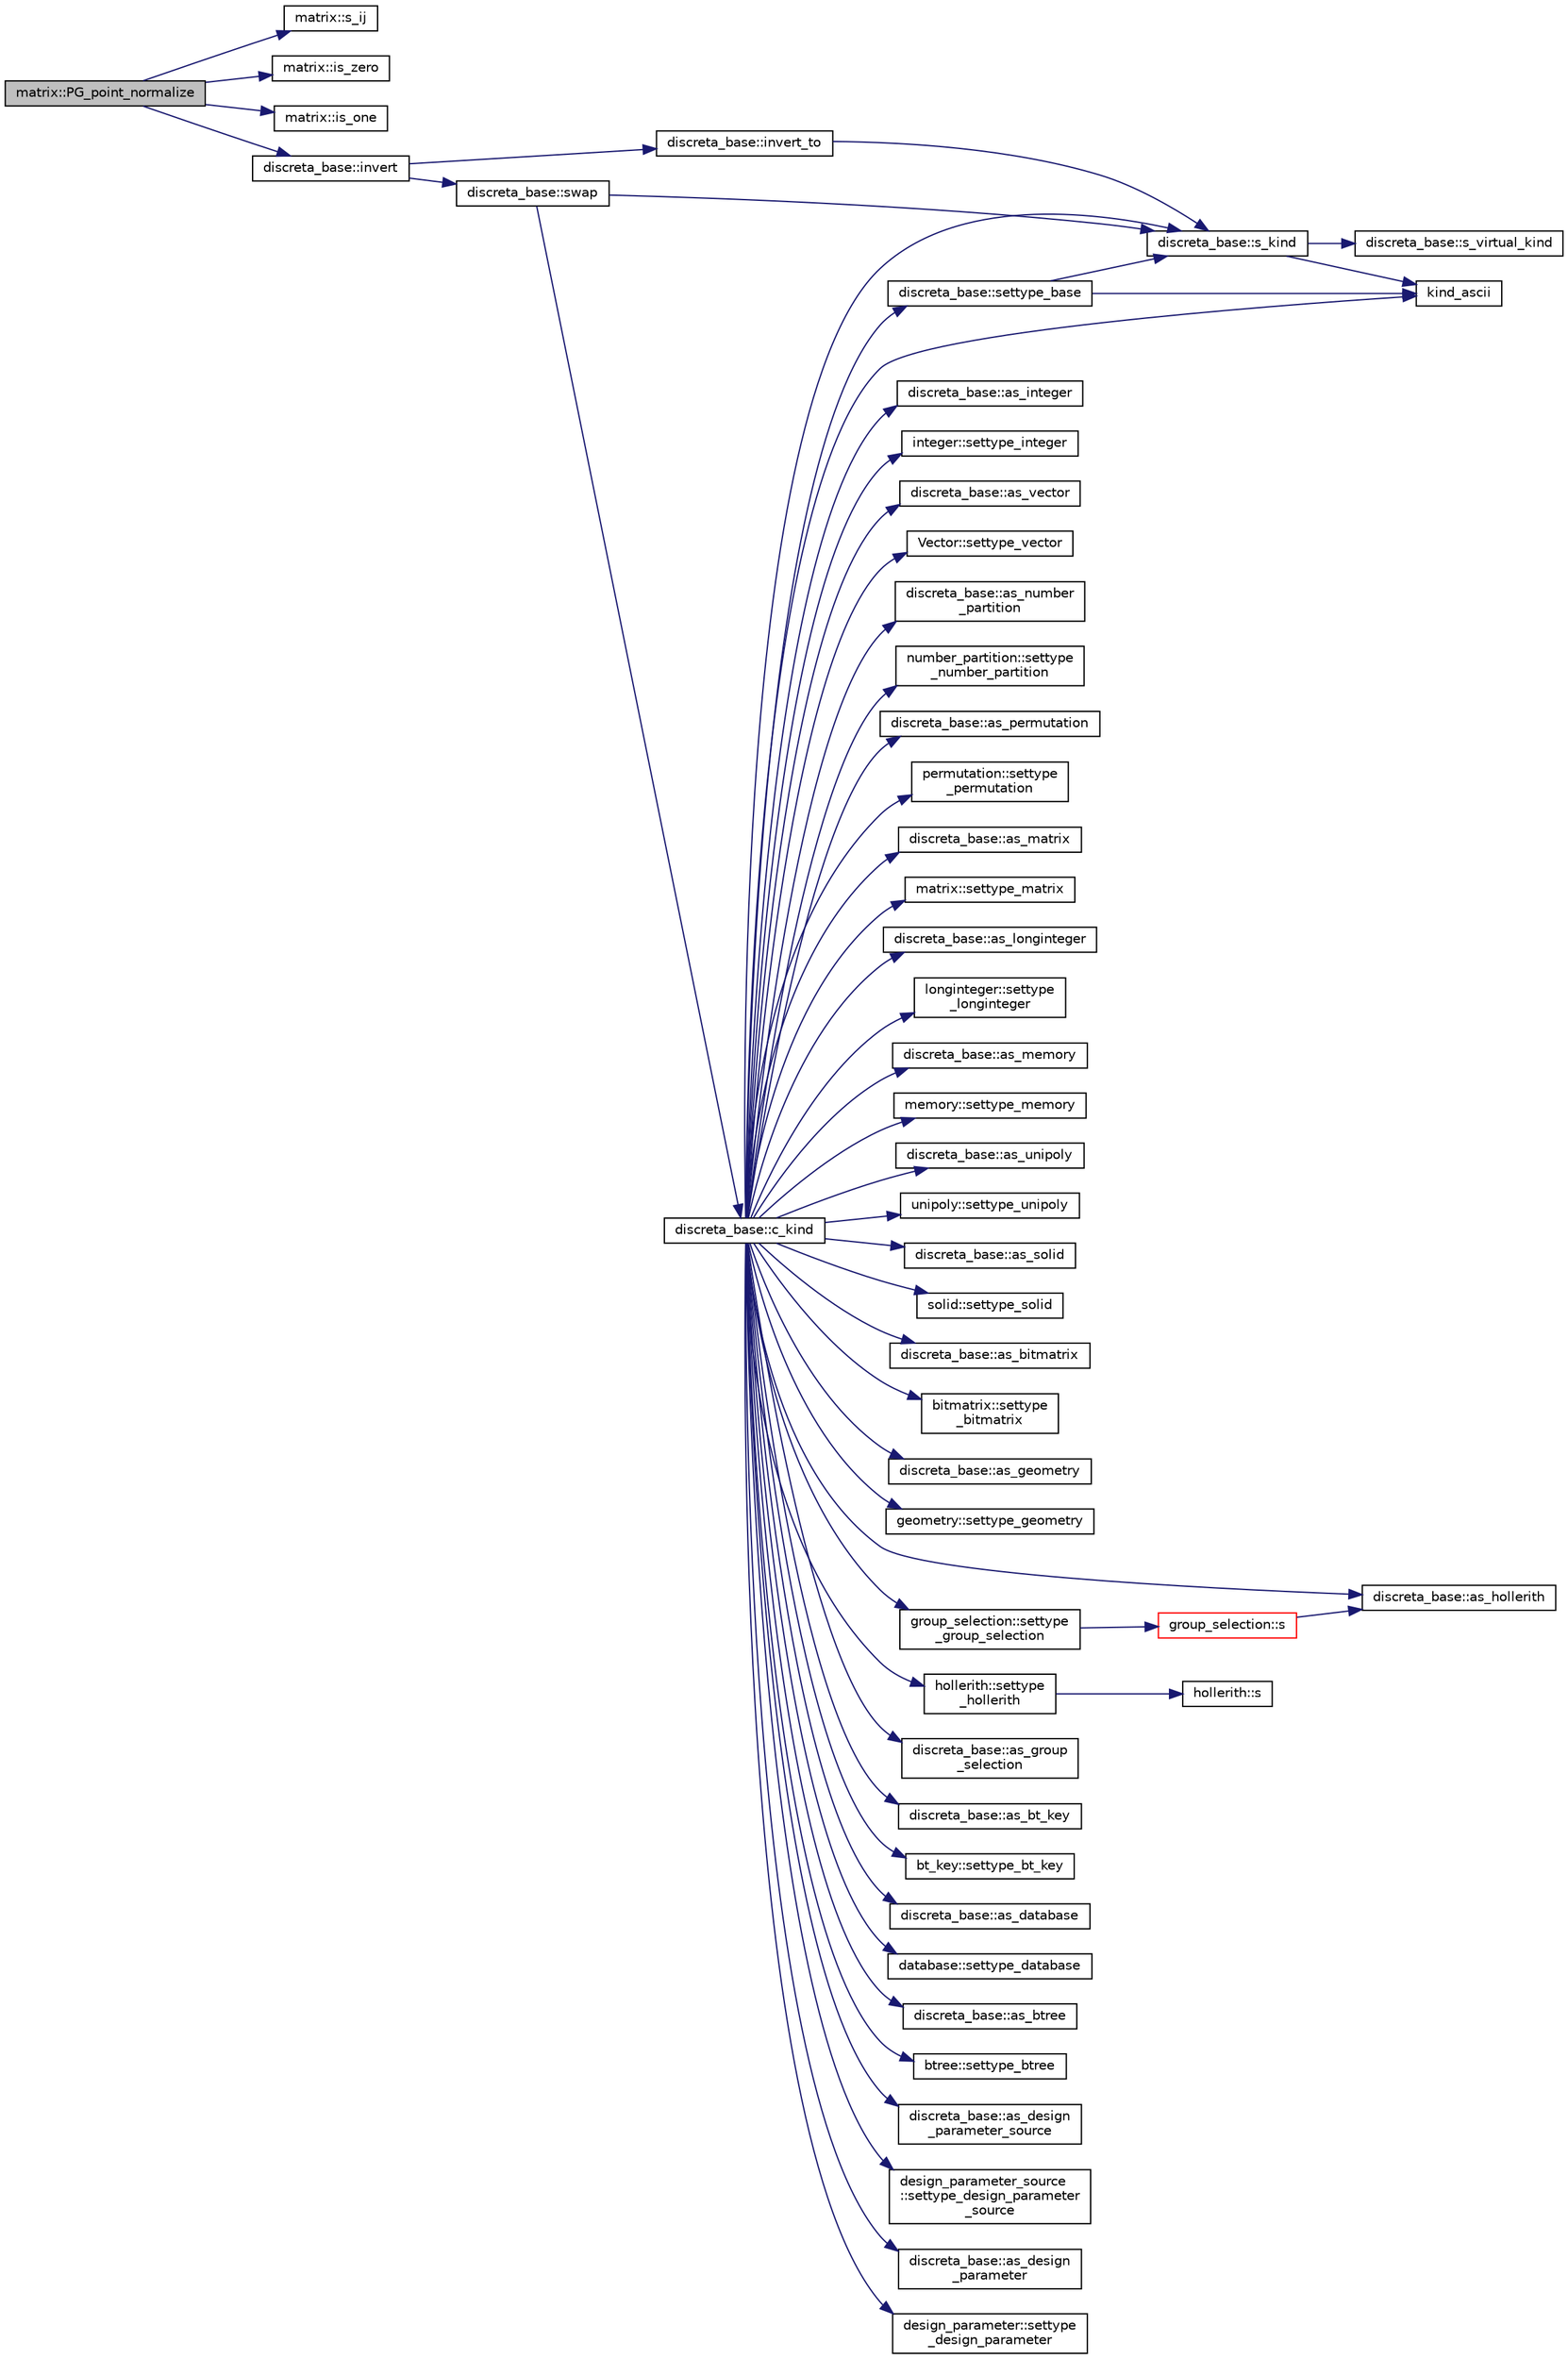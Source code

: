 digraph "matrix::PG_point_normalize"
{
  edge [fontname="Helvetica",fontsize="10",labelfontname="Helvetica",labelfontsize="10"];
  node [fontname="Helvetica",fontsize="10",shape=record];
  rankdir="LR";
  Node1481 [label="matrix::PG_point_normalize",height=0.2,width=0.4,color="black", fillcolor="grey75", style="filled", fontcolor="black"];
  Node1481 -> Node1482 [color="midnightblue",fontsize="10",style="solid",fontname="Helvetica"];
  Node1482 [label="matrix::s_ij",height=0.2,width=0.4,color="black", fillcolor="white", style="filled",URL="$d1/d8d/classmatrix.html#ab36f1b3abd2df280224c50c9debb57df"];
  Node1481 -> Node1483 [color="midnightblue",fontsize="10",style="solid",fontname="Helvetica"];
  Node1483 [label="matrix::is_zero",height=0.2,width=0.4,color="black", fillcolor="white", style="filled",URL="$d1/d8d/classmatrix.html#a1940fae0fd429e77918eaa3d68cecd12"];
  Node1481 -> Node1484 [color="midnightblue",fontsize="10",style="solid",fontname="Helvetica"];
  Node1484 [label="matrix::is_one",height=0.2,width=0.4,color="black", fillcolor="white", style="filled",URL="$d1/d8d/classmatrix.html#a74aa38df064afa998cb0973ac3554ac0"];
  Node1481 -> Node1485 [color="midnightblue",fontsize="10",style="solid",fontname="Helvetica"];
  Node1485 [label="discreta_base::invert",height=0.2,width=0.4,color="black", fillcolor="white", style="filled",URL="$d7/d71/classdiscreta__base.html#a3c415a064ce76e183f000912875dea74"];
  Node1485 -> Node1486 [color="midnightblue",fontsize="10",style="solid",fontname="Helvetica"];
  Node1486 [label="discreta_base::invert_to",height=0.2,width=0.4,color="black", fillcolor="white", style="filled",URL="$d7/d71/classdiscreta__base.html#a874a5ffb467f3896604a3c9bdf0cca50"];
  Node1486 -> Node1487 [color="midnightblue",fontsize="10",style="solid",fontname="Helvetica"];
  Node1487 [label="discreta_base::s_kind",height=0.2,width=0.4,color="black", fillcolor="white", style="filled",URL="$d7/d71/classdiscreta__base.html#a8a830025c74adbbc3362418a7c2ba157"];
  Node1487 -> Node1488 [color="midnightblue",fontsize="10",style="solid",fontname="Helvetica"];
  Node1488 [label="discreta_base::s_virtual_kind",height=0.2,width=0.4,color="black", fillcolor="white", style="filled",URL="$d7/d71/classdiscreta__base.html#a52778a6d6943a468be083d0785d418fb"];
  Node1487 -> Node1489 [color="midnightblue",fontsize="10",style="solid",fontname="Helvetica"];
  Node1489 [label="kind_ascii",height=0.2,width=0.4,color="black", fillcolor="white", style="filled",URL="$d9/d60/discreta_8h.html#ad0ce825a9f29bc6cec27e1b64cfe27bf"];
  Node1485 -> Node1490 [color="midnightblue",fontsize="10",style="solid",fontname="Helvetica"];
  Node1490 [label="discreta_base::swap",height=0.2,width=0.4,color="black", fillcolor="white", style="filled",URL="$d7/d71/classdiscreta__base.html#a2e8acbb9d3476675dac5b6a583b0293e"];
  Node1490 -> Node1487 [color="midnightblue",fontsize="10",style="solid",fontname="Helvetica"];
  Node1490 -> Node1491 [color="midnightblue",fontsize="10",style="solid",fontname="Helvetica"];
  Node1491 [label="discreta_base::c_kind",height=0.2,width=0.4,color="black", fillcolor="white", style="filled",URL="$d7/d71/classdiscreta__base.html#adc2ff61589c2d083688e7a43f333cb62"];
  Node1491 -> Node1492 [color="midnightblue",fontsize="10",style="solid",fontname="Helvetica"];
  Node1492 [label="discreta_base::settype_base",height=0.2,width=0.4,color="black", fillcolor="white", style="filled",URL="$d7/d71/classdiscreta__base.html#a4f42899a89447d1c3993ea07c38f8ad4"];
  Node1492 -> Node1487 [color="midnightblue",fontsize="10",style="solid",fontname="Helvetica"];
  Node1492 -> Node1489 [color="midnightblue",fontsize="10",style="solid",fontname="Helvetica"];
  Node1491 -> Node1493 [color="midnightblue",fontsize="10",style="solid",fontname="Helvetica"];
  Node1493 [label="discreta_base::as_integer",height=0.2,width=0.4,color="black", fillcolor="white", style="filled",URL="$d7/d71/classdiscreta__base.html#a00d7691eaf874fd283d942692fe8dd26"];
  Node1491 -> Node1494 [color="midnightblue",fontsize="10",style="solid",fontname="Helvetica"];
  Node1494 [label="integer::settype_integer",height=0.2,width=0.4,color="black", fillcolor="white", style="filled",URL="$d0/de5/classinteger.html#a6265c65ef311229acd513d748faba796"];
  Node1491 -> Node1495 [color="midnightblue",fontsize="10",style="solid",fontname="Helvetica"];
  Node1495 [label="discreta_base::as_vector",height=0.2,width=0.4,color="black", fillcolor="white", style="filled",URL="$d7/d71/classdiscreta__base.html#a7bdd6cae39c380b128ee9e17e42cf020"];
  Node1491 -> Node1496 [color="midnightblue",fontsize="10",style="solid",fontname="Helvetica"];
  Node1496 [label="Vector::settype_vector",height=0.2,width=0.4,color="black", fillcolor="white", style="filled",URL="$d5/db2/class_vector.html#a34e0d00b18c051f23904a8429fa6c8b4"];
  Node1491 -> Node1497 [color="midnightblue",fontsize="10",style="solid",fontname="Helvetica"];
  Node1497 [label="discreta_base::as_number\l_partition",height=0.2,width=0.4,color="black", fillcolor="white", style="filled",URL="$d7/d71/classdiscreta__base.html#a307aa09de0e925d46697707968ffab00"];
  Node1491 -> Node1498 [color="midnightblue",fontsize="10",style="solid",fontname="Helvetica"];
  Node1498 [label="number_partition::settype\l_number_partition",height=0.2,width=0.4,color="black", fillcolor="white", style="filled",URL="$df/d50/classnumber__partition.html#a3aaec1b557758f643ffc8555bbc358be"];
  Node1491 -> Node1499 [color="midnightblue",fontsize="10",style="solid",fontname="Helvetica"];
  Node1499 [label="discreta_base::as_permutation",height=0.2,width=0.4,color="black", fillcolor="white", style="filled",URL="$d7/d71/classdiscreta__base.html#aa4e72f36a82984239b12ae831e131098"];
  Node1491 -> Node1500 [color="midnightblue",fontsize="10",style="solid",fontname="Helvetica"];
  Node1500 [label="permutation::settype\l_permutation",height=0.2,width=0.4,color="black", fillcolor="white", style="filled",URL="$d0/d08/classpermutation.html#af1eea29f86195cede9562e444664c28c"];
  Node1491 -> Node1501 [color="midnightblue",fontsize="10",style="solid",fontname="Helvetica"];
  Node1501 [label="discreta_base::as_matrix",height=0.2,width=0.4,color="black", fillcolor="white", style="filled",URL="$d7/d71/classdiscreta__base.html#ae4d7f56d917a4707b838fbffde6467ff"];
  Node1491 -> Node1502 [color="midnightblue",fontsize="10",style="solid",fontname="Helvetica"];
  Node1502 [label="matrix::settype_matrix",height=0.2,width=0.4,color="black", fillcolor="white", style="filled",URL="$d1/d8d/classmatrix.html#a1780283a64a789e4084d792683d276bb"];
  Node1491 -> Node1503 [color="midnightblue",fontsize="10",style="solid",fontname="Helvetica"];
  Node1503 [label="discreta_base::as_longinteger",height=0.2,width=0.4,color="black", fillcolor="white", style="filled",URL="$d7/d71/classdiscreta__base.html#a20a094639eb711b10c8694c51937f7cd"];
  Node1491 -> Node1504 [color="midnightblue",fontsize="10",style="solid",fontname="Helvetica"];
  Node1504 [label="longinteger::settype\l_longinteger",height=0.2,width=0.4,color="black", fillcolor="white", style="filled",URL="$d3/d71/classlonginteger.html#ae5f811ece8df31b9ff114368a18e1dc5"];
  Node1491 -> Node1505 [color="midnightblue",fontsize="10",style="solid",fontname="Helvetica"];
  Node1505 [label="discreta_base::as_memory",height=0.2,width=0.4,color="black", fillcolor="white", style="filled",URL="$d7/d71/classdiscreta__base.html#ad94b2d7dce0cd4fa22db57f6e79c4bd2"];
  Node1491 -> Node1506 [color="midnightblue",fontsize="10",style="solid",fontname="Helvetica"];
  Node1506 [label="memory::settype_memory",height=0.2,width=0.4,color="black", fillcolor="white", style="filled",URL="$d8/d99/classmemory.html#a33aae277f9b8fe36b02e9d5da895451b"];
  Node1491 -> Node1507 [color="midnightblue",fontsize="10",style="solid",fontname="Helvetica"];
  Node1507 [label="discreta_base::as_unipoly",height=0.2,width=0.4,color="black", fillcolor="white", style="filled",URL="$d7/d71/classdiscreta__base.html#ad50d8027f039fe5c2478cddb243adc9d"];
  Node1491 -> Node1508 [color="midnightblue",fontsize="10",style="solid",fontname="Helvetica"];
  Node1508 [label="unipoly::settype_unipoly",height=0.2,width=0.4,color="black", fillcolor="white", style="filled",URL="$d1/d89/classunipoly.html#a8db854fcc85c5e1150b1f1b1c005c95b"];
  Node1491 -> Node1509 [color="midnightblue",fontsize="10",style="solid",fontname="Helvetica"];
  Node1509 [label="discreta_base::as_solid",height=0.2,width=0.4,color="black", fillcolor="white", style="filled",URL="$d7/d71/classdiscreta__base.html#a1fc5f2b85ec97ab0a69dd64903c970a5"];
  Node1491 -> Node1510 [color="midnightblue",fontsize="10",style="solid",fontname="Helvetica"];
  Node1510 [label="solid::settype_solid",height=0.2,width=0.4,color="black", fillcolor="white", style="filled",URL="$d8/def/classsolid.html#a775bd4821f75a8aee4ea3d4335ff90e0"];
  Node1491 -> Node1511 [color="midnightblue",fontsize="10",style="solid",fontname="Helvetica"];
  Node1511 [label="discreta_base::as_bitmatrix",height=0.2,width=0.4,color="black", fillcolor="white", style="filled",URL="$d7/d71/classdiscreta__base.html#a071ad54ea8ef6c9d1d15f532e5a76df6"];
  Node1491 -> Node1512 [color="midnightblue",fontsize="10",style="solid",fontname="Helvetica"];
  Node1512 [label="bitmatrix::settype\l_bitmatrix",height=0.2,width=0.4,color="black", fillcolor="white", style="filled",URL="$de/dc8/classbitmatrix.html#acb571d947f9526665ebbdc0ce3e2a973"];
  Node1491 -> Node1513 [color="midnightblue",fontsize="10",style="solid",fontname="Helvetica"];
  Node1513 [label="discreta_base::as_geometry",height=0.2,width=0.4,color="black", fillcolor="white", style="filled",URL="$d7/d71/classdiscreta__base.html#a38fc7b4cdd830703e9d87354b79bc5c8"];
  Node1491 -> Node1514 [color="midnightblue",fontsize="10",style="solid",fontname="Helvetica"];
  Node1514 [label="geometry::settype_geometry",height=0.2,width=0.4,color="black", fillcolor="white", style="filled",URL="$da/d44/classgeometry.html#ab4a336baba6a3f56f5ffa053a5be5ba7"];
  Node1491 -> Node1515 [color="midnightblue",fontsize="10",style="solid",fontname="Helvetica"];
  Node1515 [label="discreta_base::as_hollerith",height=0.2,width=0.4,color="black", fillcolor="white", style="filled",URL="$d7/d71/classdiscreta__base.html#a3e66f82711f314710107e2f29e589690"];
  Node1491 -> Node1516 [color="midnightblue",fontsize="10",style="solid",fontname="Helvetica"];
  Node1516 [label="hollerith::settype\l_hollerith",height=0.2,width=0.4,color="black", fillcolor="white", style="filled",URL="$d8/d99/classhollerith.html#a23bbd4acfc88a0e90f1245f243f51f76"];
  Node1516 -> Node1517 [color="midnightblue",fontsize="10",style="solid",fontname="Helvetica"];
  Node1517 [label="hollerith::s",height=0.2,width=0.4,color="black", fillcolor="white", style="filled",URL="$d8/d99/classhollerith.html#af61fce2d06f211b25fe3838e4dfee77a"];
  Node1491 -> Node1518 [color="midnightblue",fontsize="10",style="solid",fontname="Helvetica"];
  Node1518 [label="discreta_base::as_group\l_selection",height=0.2,width=0.4,color="black", fillcolor="white", style="filled",URL="$d7/d71/classdiscreta__base.html#aae1bac4883c567718bef9fb610abbdc8"];
  Node1491 -> Node1519 [color="midnightblue",fontsize="10",style="solid",fontname="Helvetica"];
  Node1519 [label="group_selection::settype\l_group_selection",height=0.2,width=0.4,color="black", fillcolor="white", style="filled",URL="$d6/db0/classgroup__selection.html#a015ed73b7b8d784bedd4d11ac1fc0ec1"];
  Node1519 -> Node1520 [color="midnightblue",fontsize="10",style="solid",fontname="Helvetica"];
  Node1520 [label="group_selection::s",height=0.2,width=0.4,color="red", fillcolor="white", style="filled",URL="$d6/db0/classgroup__selection.html#a686cb0c6a3a040796b112b8007ea8223"];
  Node1520 -> Node1515 [color="midnightblue",fontsize="10",style="solid",fontname="Helvetica"];
  Node1491 -> Node1522 [color="midnightblue",fontsize="10",style="solid",fontname="Helvetica"];
  Node1522 [label="discreta_base::as_bt_key",height=0.2,width=0.4,color="black", fillcolor="white", style="filled",URL="$d7/d71/classdiscreta__base.html#a2734c6e08dca17cf6588bd5064ec1b9f"];
  Node1491 -> Node1523 [color="midnightblue",fontsize="10",style="solid",fontname="Helvetica"];
  Node1523 [label="bt_key::settype_bt_key",height=0.2,width=0.4,color="black", fillcolor="white", style="filled",URL="$d1/de5/classbt__key.html#a352bb10beb7c789d8d29373035824800"];
  Node1491 -> Node1524 [color="midnightblue",fontsize="10",style="solid",fontname="Helvetica"];
  Node1524 [label="discreta_base::as_database",height=0.2,width=0.4,color="black", fillcolor="white", style="filled",URL="$d7/d71/classdiscreta__base.html#ab055d39d58210a2b03ba3d33703b09a9"];
  Node1491 -> Node1525 [color="midnightblue",fontsize="10",style="solid",fontname="Helvetica"];
  Node1525 [label="database::settype_database",height=0.2,width=0.4,color="black", fillcolor="white", style="filled",URL="$db/d72/classdatabase.html#a014639aa001462e480eb1f3984839b72"];
  Node1491 -> Node1526 [color="midnightblue",fontsize="10",style="solid",fontname="Helvetica"];
  Node1526 [label="discreta_base::as_btree",height=0.2,width=0.4,color="black", fillcolor="white", style="filled",URL="$d7/d71/classdiscreta__base.html#a78e76674cef2ec113c17989c11288778"];
  Node1491 -> Node1527 [color="midnightblue",fontsize="10",style="solid",fontname="Helvetica"];
  Node1527 [label="btree::settype_btree",height=0.2,width=0.4,color="black", fillcolor="white", style="filled",URL="$dd/db0/classbtree.html#a5a1b9773c848908a6050cc733d2d9780"];
  Node1491 -> Node1528 [color="midnightblue",fontsize="10",style="solid",fontname="Helvetica"];
  Node1528 [label="discreta_base::as_design\l_parameter_source",height=0.2,width=0.4,color="black", fillcolor="white", style="filled",URL="$d7/d71/classdiscreta__base.html#a59cbf837c6582ded5bc586265d13d81a"];
  Node1491 -> Node1529 [color="midnightblue",fontsize="10",style="solid",fontname="Helvetica"];
  Node1529 [label="design_parameter_source\l::settype_design_parameter\l_source",height=0.2,width=0.4,color="black", fillcolor="white", style="filled",URL="$df/d4b/classdesign__parameter__source.html#a3af3b851df87bd1661fb9c9ce18822c8"];
  Node1491 -> Node1530 [color="midnightblue",fontsize="10",style="solid",fontname="Helvetica"];
  Node1530 [label="discreta_base::as_design\l_parameter",height=0.2,width=0.4,color="black", fillcolor="white", style="filled",URL="$d7/d71/classdiscreta__base.html#aab24ff38ea1c5471ab3de42e014d0f2a"];
  Node1491 -> Node1531 [color="midnightblue",fontsize="10",style="solid",fontname="Helvetica"];
  Node1531 [label="design_parameter::settype\l_design_parameter",height=0.2,width=0.4,color="black", fillcolor="white", style="filled",URL="$da/d94/classdesign__parameter.html#a8b19d277f2b7d09c2531a527dfc0359e"];
  Node1491 -> Node1489 [color="midnightblue",fontsize="10",style="solid",fontname="Helvetica"];
  Node1491 -> Node1487 [color="midnightblue",fontsize="10",style="solid",fontname="Helvetica"];
}
